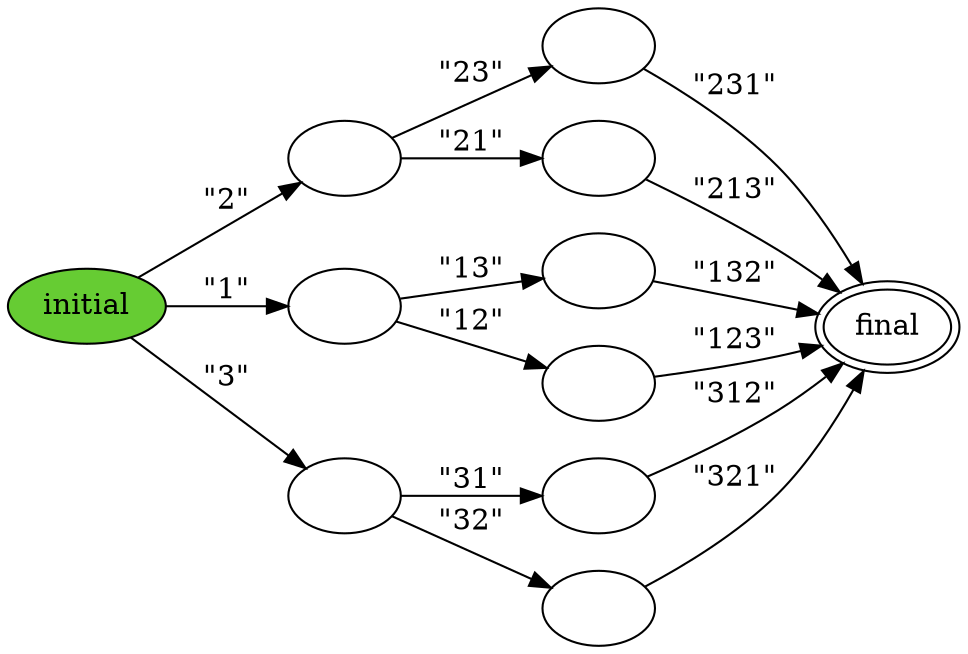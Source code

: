 digraph {
  rankdir = "LR"
  s0 [label=""]
  s1 [label="initial",style=filled,fillcolor="#66cc33"]
  s2 [label=""]
  s3 [label=""]
  s4 [label=""]
  s5 [label=""]
  s6 [label=""]
  s7 [peripheries=2,label="final"]
  s8 [label=""]
  s9 [label=""]
  s10 [label=""]
  s0 -> s7 [label="\"312\""]
  s5 -> s7 [label="\"231\""]
  s10 -> s7 [label="\"213\""]
  s9 -> s7 [label="\"123\""]
  s8 -> s7 [label="\"132\""]
  s4 -> s7 [label="\"321\""]
  s3 -> s8 [label="\"13\""]
  s3 -> s9 [label="\"12\""]
  s2 -> s5 [label="\"23\""]
  s2 -> s10 [label="\"21\""]
  s6 -> s4 [label="\"32\""]
  s6 -> s0 [label="\"31\""]
  s1 -> s6 [label="\"3\""]
  s1 -> s3 [label="\"1\""]
  s1 -> s2 [label="\"2\""]
}
